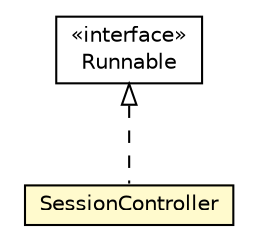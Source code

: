 #!/usr/local/bin/dot
#
# Class diagram 
# Generated by UMLGraph version 5.1 (http://www.umlgraph.org/)
#

digraph G {
	edge [fontname="Helvetica",fontsize=10,labelfontname="Helvetica",labelfontsize=10];
	node [fontname="Helvetica",fontsize=10,shape=plaintext];
	nodesep=0.25;
	ranksep=0.5;
	// edu.proz.checkers.server.controller.SessionController
	c2767 [label=<<table title="edu.proz.checkers.server.controller.SessionController" border="0" cellborder="1" cellspacing="0" cellpadding="2" port="p" bgcolor="lemonChiffon" href="./SessionController.html">
		<tr><td><table border="0" cellspacing="0" cellpadding="1">
<tr><td align="center" balign="center"> SessionController </td></tr>
		</table></td></tr>
		</table>>, fontname="Helvetica", fontcolor="black", fontsize=10.0];
	//edu.proz.checkers.server.controller.SessionController implements java.lang.Runnable
	c2775:p -> c2767:p [dir=back,arrowtail=empty,style=dashed];
	// java.lang.Runnable
	c2775 [label=<<table title="java.lang.Runnable" border="0" cellborder="1" cellspacing="0" cellpadding="2" port="p" href="http://java.sun.com/j2se/1.4.2/docs/api/java/lang/Runnable.html">
		<tr><td><table border="0" cellspacing="0" cellpadding="1">
<tr><td align="center" balign="center"> &#171;interface&#187; </td></tr>
<tr><td align="center" balign="center"> Runnable </td></tr>
		</table></td></tr>
		</table>>, fontname="Helvetica", fontcolor="black", fontsize=10.0];
}

